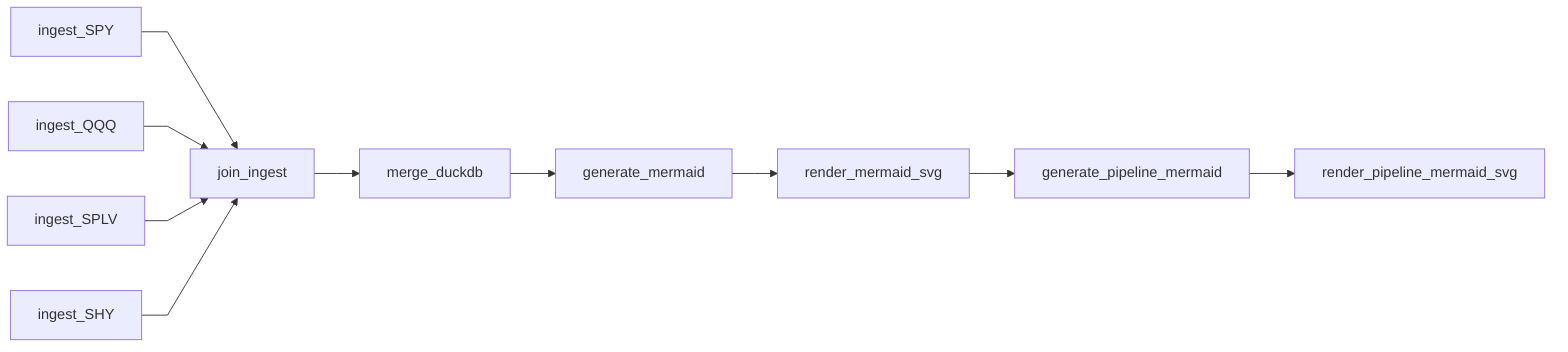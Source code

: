 %% Auto-generated from Airflow DAG wiring
%%{init: {"flowchart": {"curve": "linear"}}}%%
flowchart LR
ingest_SPY["ingest_SPY"]
ingest_QQQ["ingest_QQQ"]
ingest_SPLV["ingest_SPLV"]
ingest_SHY["ingest_SHY"]
join_ingest["join_ingest"]
merge_duckdb["merge_duckdb"]
generate_mermaid["generate_mermaid"]
render_mermaid_svg["render_mermaid_svg"]
generate_pipeline_mermaid["generate_pipeline_mermaid"]
render_pipeline_mermaid_svg["render_pipeline_mermaid_svg"]
ingest_SPY --> join_ingest
ingest_QQQ --> join_ingest
ingest_SPLV --> join_ingest
ingest_SHY --> join_ingest
join_ingest --> merge_duckdb
merge_duckdb --> generate_mermaid
generate_mermaid --> render_mermaid_svg
render_mermaid_svg --> generate_pipeline_mermaid
generate_pipeline_mermaid --> render_pipeline_mermaid_svg